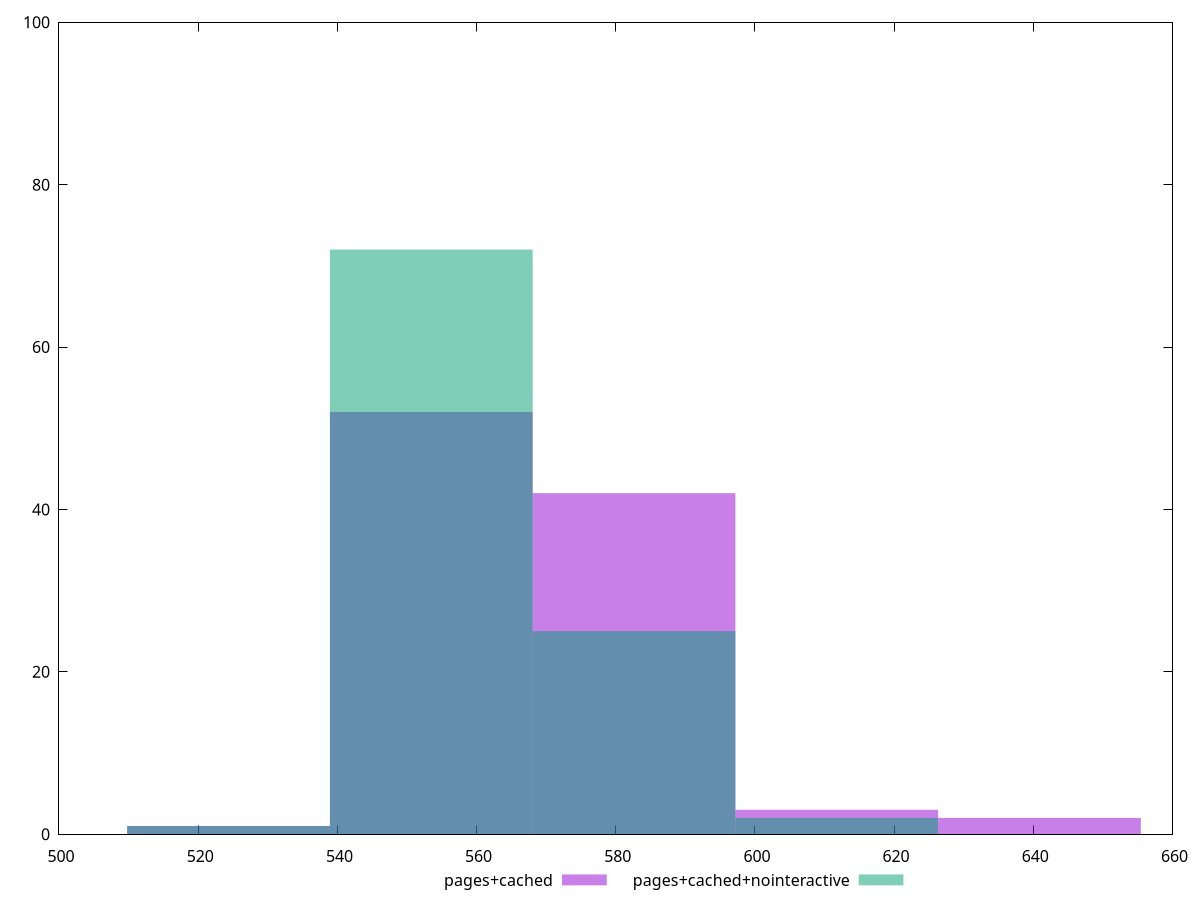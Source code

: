 reset
set terminal svg size 640, 500 enhanced background rgb 'white'
set output "report_00007_2020-12-11T15:55:29.892Z/bootup-time/comparison/histogram/2_vs_3.svg"

$pagesCached <<EOF
582.6266207577597 42
553.4952897198717 52
611.7579517956477 3
640.8892828335357 2
524.3639586819837 1
EOF

$pagesCachedNointeractive <<EOF
582.6266207577597 25
553.4952897198717 72
611.7579517956477 2
524.3639586819837 1
EOF

set key outside below
set boxwidth 29.131331037887986
set yrange [0:100]
set style fill transparent solid 0.5 noborder

plot \
  $pagesCached title "pages+cached" with boxes, \
  $pagesCachedNointeractive title "pages+cached+nointeractive" with boxes, \


reset